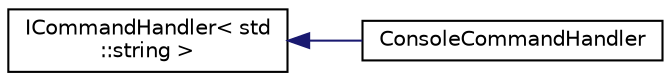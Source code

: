 digraph "Graphical Class Hierarchy"
{
 // LATEX_PDF_SIZE
  edge [fontname="Helvetica",fontsize="10",labelfontname="Helvetica",labelfontsize="10"];
  node [fontname="Helvetica",fontsize="10",shape=record];
  rankdir="LR";
  Node0 [label="ICommandHandler\< std\l::string \>",height=0.2,width=0.4,color="black", fillcolor="white", style="filled",URL="$class_i_command_handler.html",tooltip=" "];
  Node0 -> Node1 [dir="back",color="midnightblue",fontsize="10",style="solid",fontname="Helvetica"];
  Node1 [label="ConsoleCommandHandler",height=0.2,width=0.4,color="black", fillcolor="white", style="filled",URL="$class_console_command_handler.html",tooltip=" "];
}
